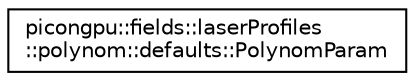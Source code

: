 digraph "Graphical Class Hierarchy"
{
 // LATEX_PDF_SIZE
  edge [fontname="Helvetica",fontsize="10",labelfontname="Helvetica",labelfontsize="10"];
  node [fontname="Helvetica",fontsize="10",shape=record];
  rankdir="LR";
  Node0 [label="picongpu::fields::laserProfiles\l::polynom::defaults::PolynomParam",height=0.2,width=0.4,color="black", fillcolor="white", style="filled",URL="$structpicongpu_1_1fields_1_1laser_profiles_1_1polynom_1_1defaults_1_1_polynom_param.html",tooltip=" "];
}
